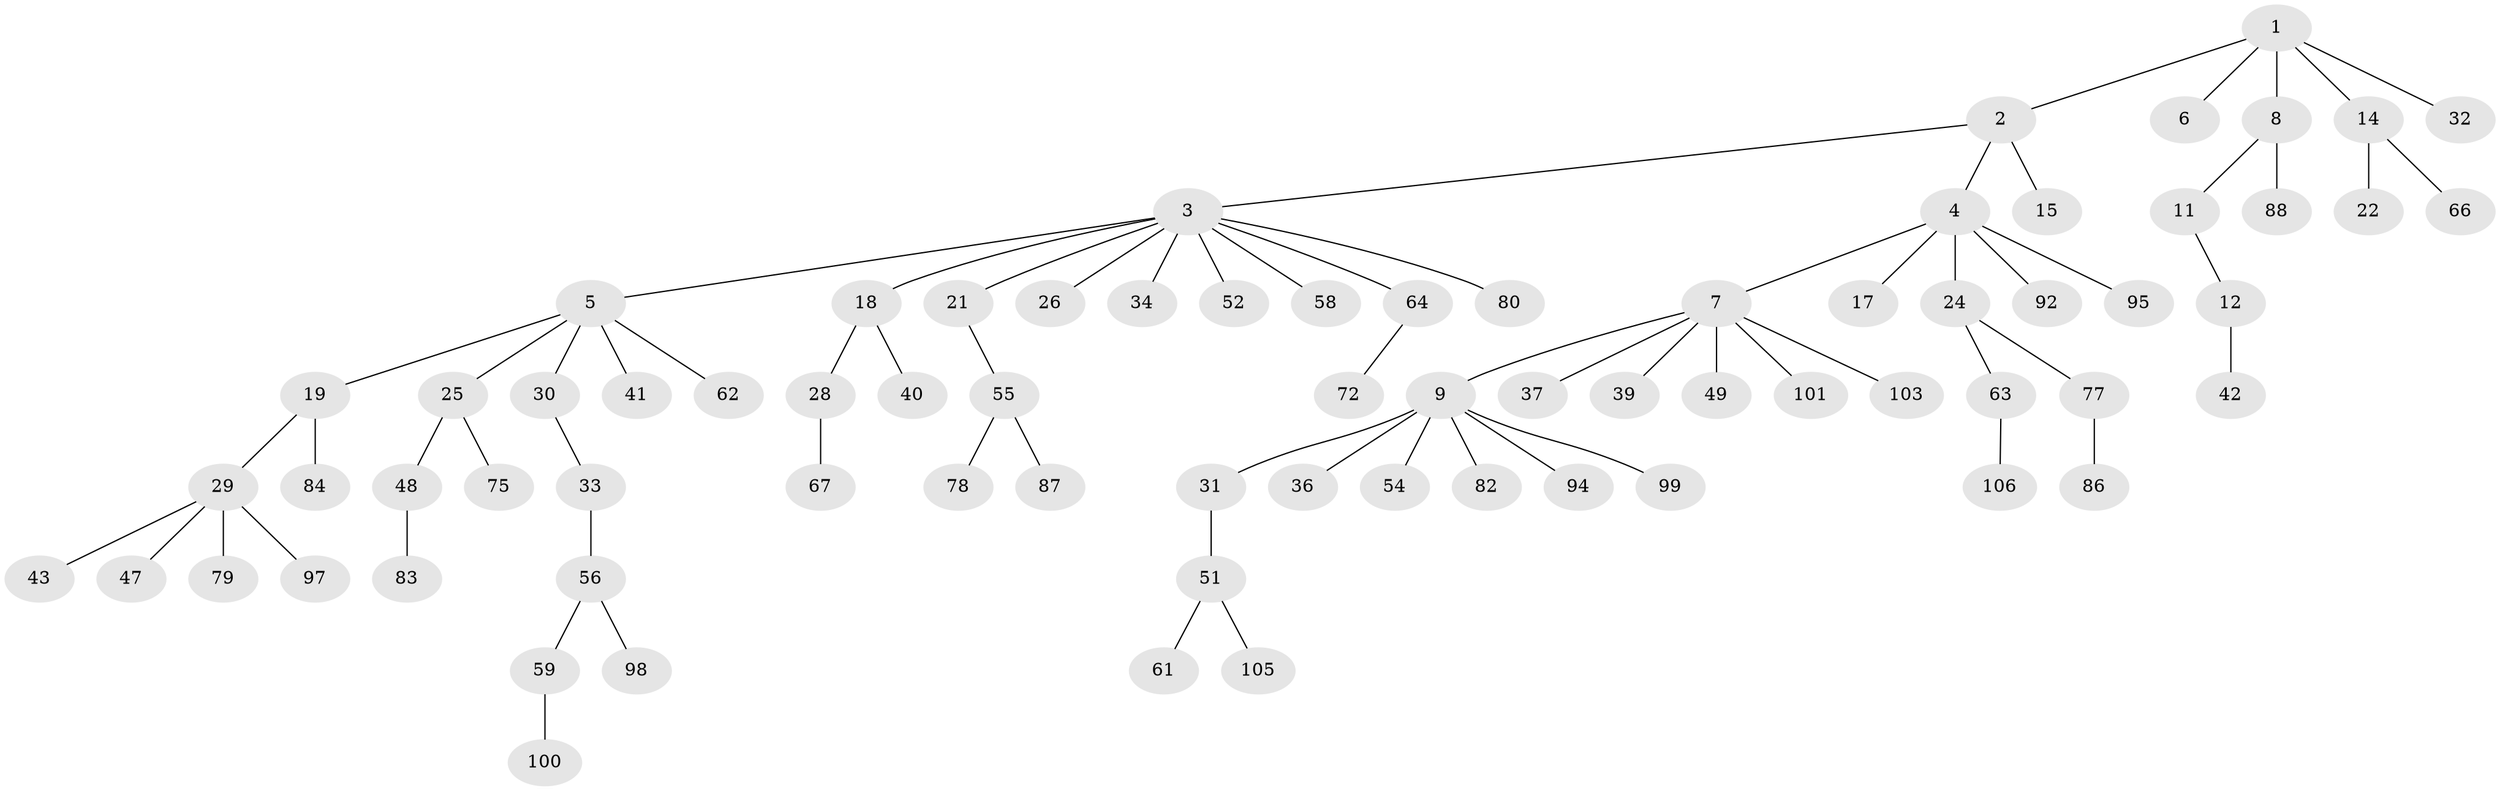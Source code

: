 // Generated by graph-tools (version 1.1) at 2025/24/03/03/25 07:24:07]
// undirected, 74 vertices, 73 edges
graph export_dot {
graph [start="1"]
  node [color=gray90,style=filled];
  1 [super="+45"];
  2;
  3 [super="+10"];
  4 [super="+23"];
  5 [super="+16"];
  6;
  7 [super="+13"];
  8 [super="+71"];
  9 [super="+81"];
  11 [super="+73"];
  12 [super="+90"];
  14 [super="+91"];
  15;
  17 [super="+20"];
  18 [super="+35"];
  19 [super="+57"];
  21;
  22;
  24 [super="+27"];
  25;
  26;
  28;
  29 [super="+38"];
  30 [super="+50"];
  31 [super="+44"];
  32;
  33 [super="+85"];
  34;
  36 [super="+46"];
  37;
  39;
  40;
  41;
  42;
  43;
  47 [super="+96"];
  48 [super="+60"];
  49 [super="+65"];
  51 [super="+53"];
  52;
  54 [super="+74"];
  55 [super="+70"];
  56 [super="+69"];
  58;
  59;
  61;
  62;
  63 [super="+104"];
  64 [super="+76"];
  66 [super="+68"];
  67 [super="+102"];
  72 [super="+93"];
  75;
  77;
  78;
  79;
  80;
  82;
  83;
  84 [super="+89"];
  86;
  87;
  88;
  92;
  94;
  95;
  97;
  98;
  99;
  100;
  101;
  103;
  105;
  106;
  1 -- 2;
  1 -- 6;
  1 -- 8;
  1 -- 14;
  1 -- 32;
  2 -- 3;
  2 -- 4;
  2 -- 15;
  3 -- 5;
  3 -- 18;
  3 -- 26;
  3 -- 34;
  3 -- 52;
  3 -- 58;
  3 -- 80;
  3 -- 64;
  3 -- 21;
  4 -- 7;
  4 -- 17;
  4 -- 24;
  4 -- 95;
  4 -- 92;
  5 -- 19;
  5 -- 25;
  5 -- 30;
  5 -- 41;
  5 -- 62;
  7 -- 9;
  7 -- 49;
  7 -- 101;
  7 -- 103;
  7 -- 39;
  7 -- 37;
  8 -- 11;
  8 -- 88;
  9 -- 31;
  9 -- 36;
  9 -- 54;
  9 -- 82;
  9 -- 99;
  9 -- 94;
  11 -- 12;
  12 -- 42;
  14 -- 22;
  14 -- 66;
  18 -- 28;
  18 -- 40;
  19 -- 29;
  19 -- 84;
  21 -- 55;
  24 -- 63;
  24 -- 77;
  25 -- 48;
  25 -- 75;
  28 -- 67;
  29 -- 43;
  29 -- 97;
  29 -- 47;
  29 -- 79;
  30 -- 33;
  31 -- 51;
  33 -- 56;
  48 -- 83;
  51 -- 61;
  51 -- 105;
  55 -- 87;
  55 -- 78;
  56 -- 59;
  56 -- 98;
  59 -- 100;
  63 -- 106;
  64 -- 72;
  77 -- 86;
}
